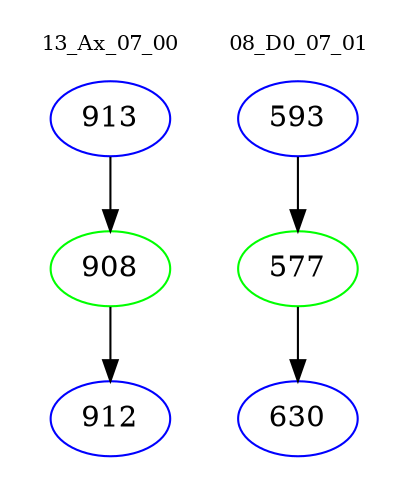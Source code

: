 digraph{
subgraph cluster_0 {
color = white
label = "13_Ax_07_00";
fontsize=10;
T0_913 [label="913", color="blue"]
T0_913 -> T0_908 [color="black"]
T0_908 [label="908", color="green"]
T0_908 -> T0_912 [color="black"]
T0_912 [label="912", color="blue"]
}
subgraph cluster_1 {
color = white
label = "08_D0_07_01";
fontsize=10;
T1_593 [label="593", color="blue"]
T1_593 -> T1_577 [color="black"]
T1_577 [label="577", color="green"]
T1_577 -> T1_630 [color="black"]
T1_630 [label="630", color="blue"]
}
}
